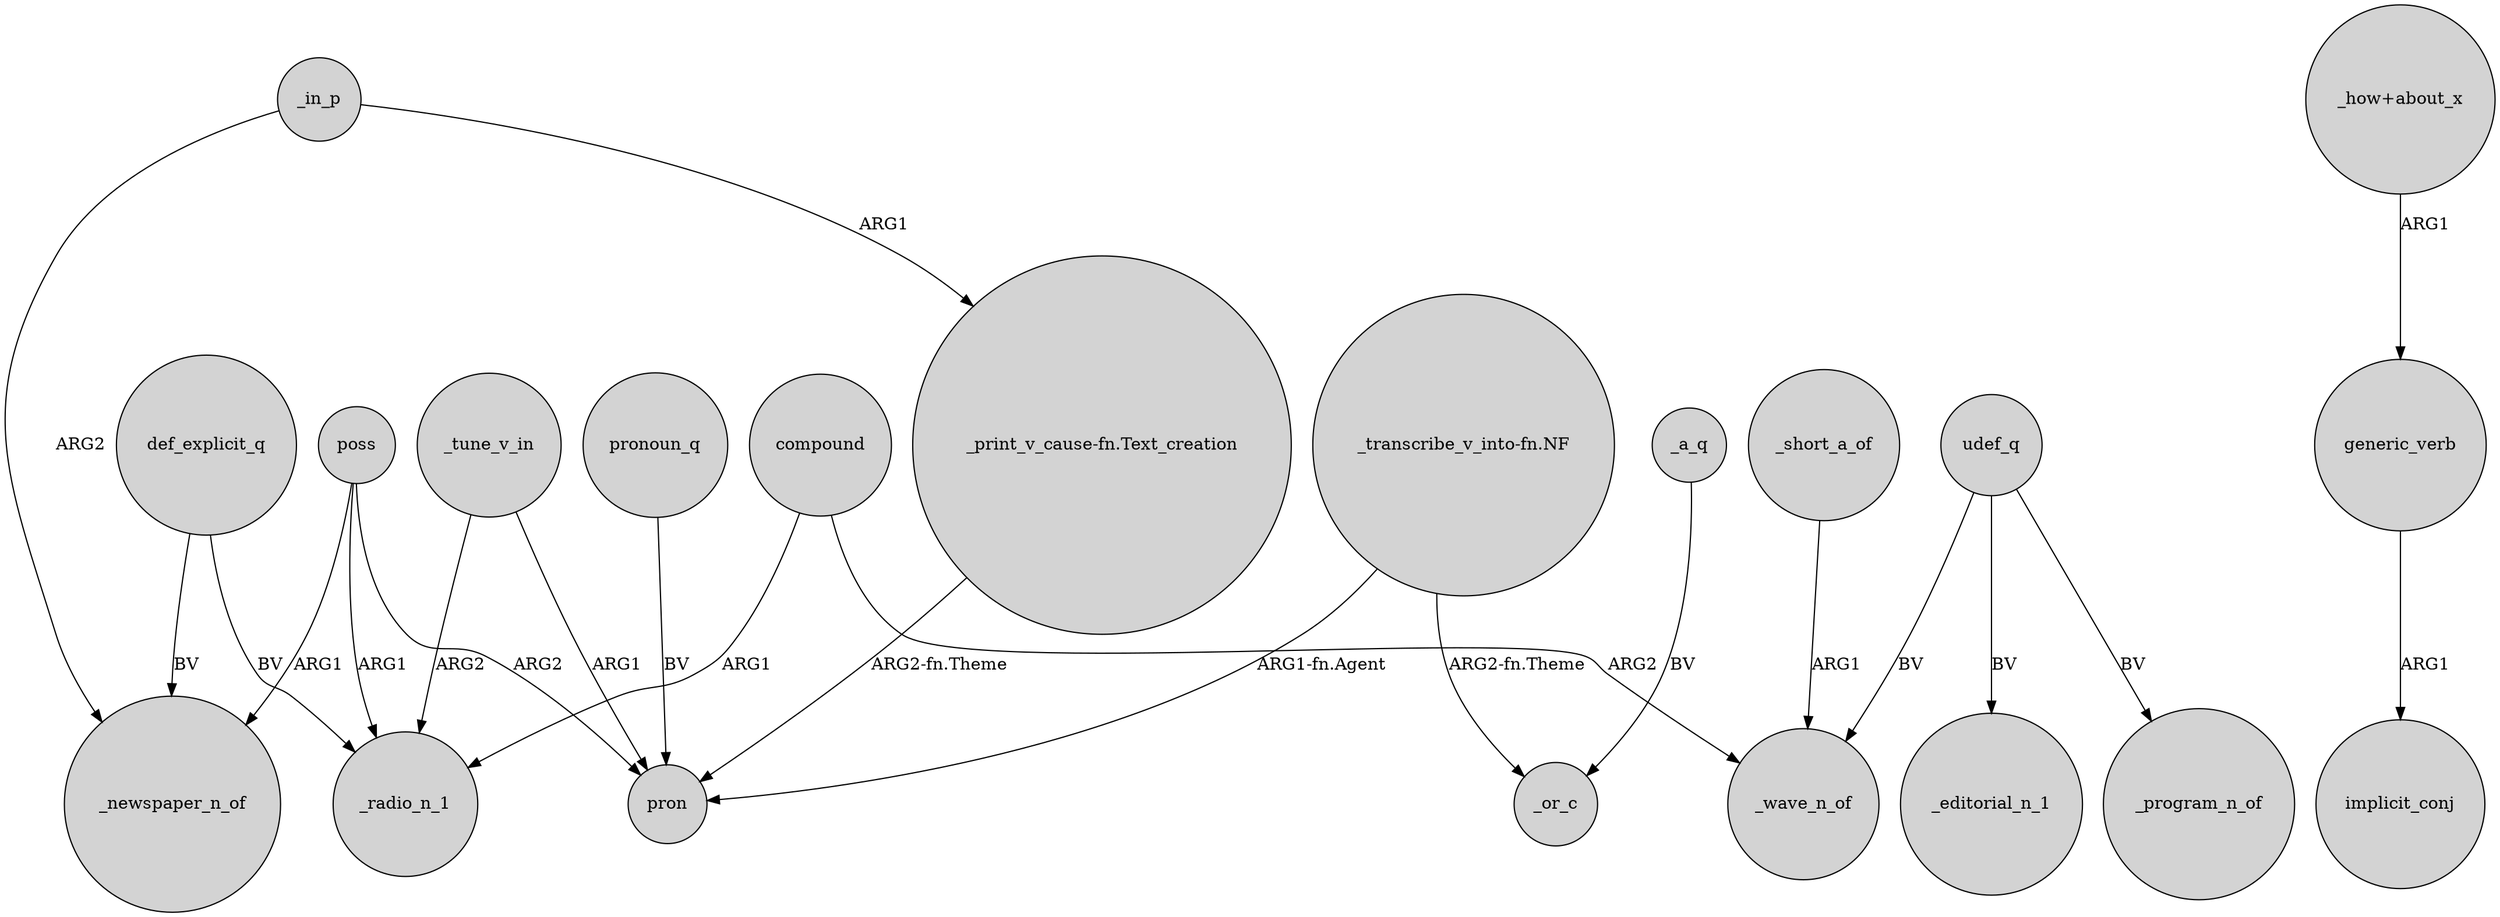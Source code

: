 digraph {
	node [shape=circle style=filled]
	compound -> _radio_n_1 [label=ARG1]
	_in_p -> _newspaper_n_of [label=ARG2]
	udef_q -> _editorial_n_1 [label=BV]
	poss -> pron [label=ARG2]
	udef_q -> _program_n_of [label=BV]
	_a_q -> _or_c [label=BV]
	"_print_v_cause-fn.Text_creation" -> pron [label="ARG2-fn.Theme"]
	_tune_v_in -> _radio_n_1 [label=ARG2]
	pronoun_q -> pron [label=BV]
	_in_p -> "_print_v_cause-fn.Text_creation" [label=ARG1]
	generic_verb -> implicit_conj [label=ARG1]
	def_explicit_q -> _newspaper_n_of [label=BV]
	"_transcribe_v_into-fn.NF" -> pron [label="ARG1-fn.Agent"]
	def_explicit_q -> _radio_n_1 [label=BV]
	udef_q -> _wave_n_of [label=BV]
	poss -> _newspaper_n_of [label=ARG1]
	poss -> _radio_n_1 [label=ARG1]
	"_transcribe_v_into-fn.NF" -> _or_c [label="ARG2-fn.Theme"]
	_short_a_of -> _wave_n_of [label=ARG1]
	"_how+about_x" -> generic_verb [label=ARG1]
	_tune_v_in -> pron [label=ARG1]
	compound -> _wave_n_of [label=ARG2]
}
